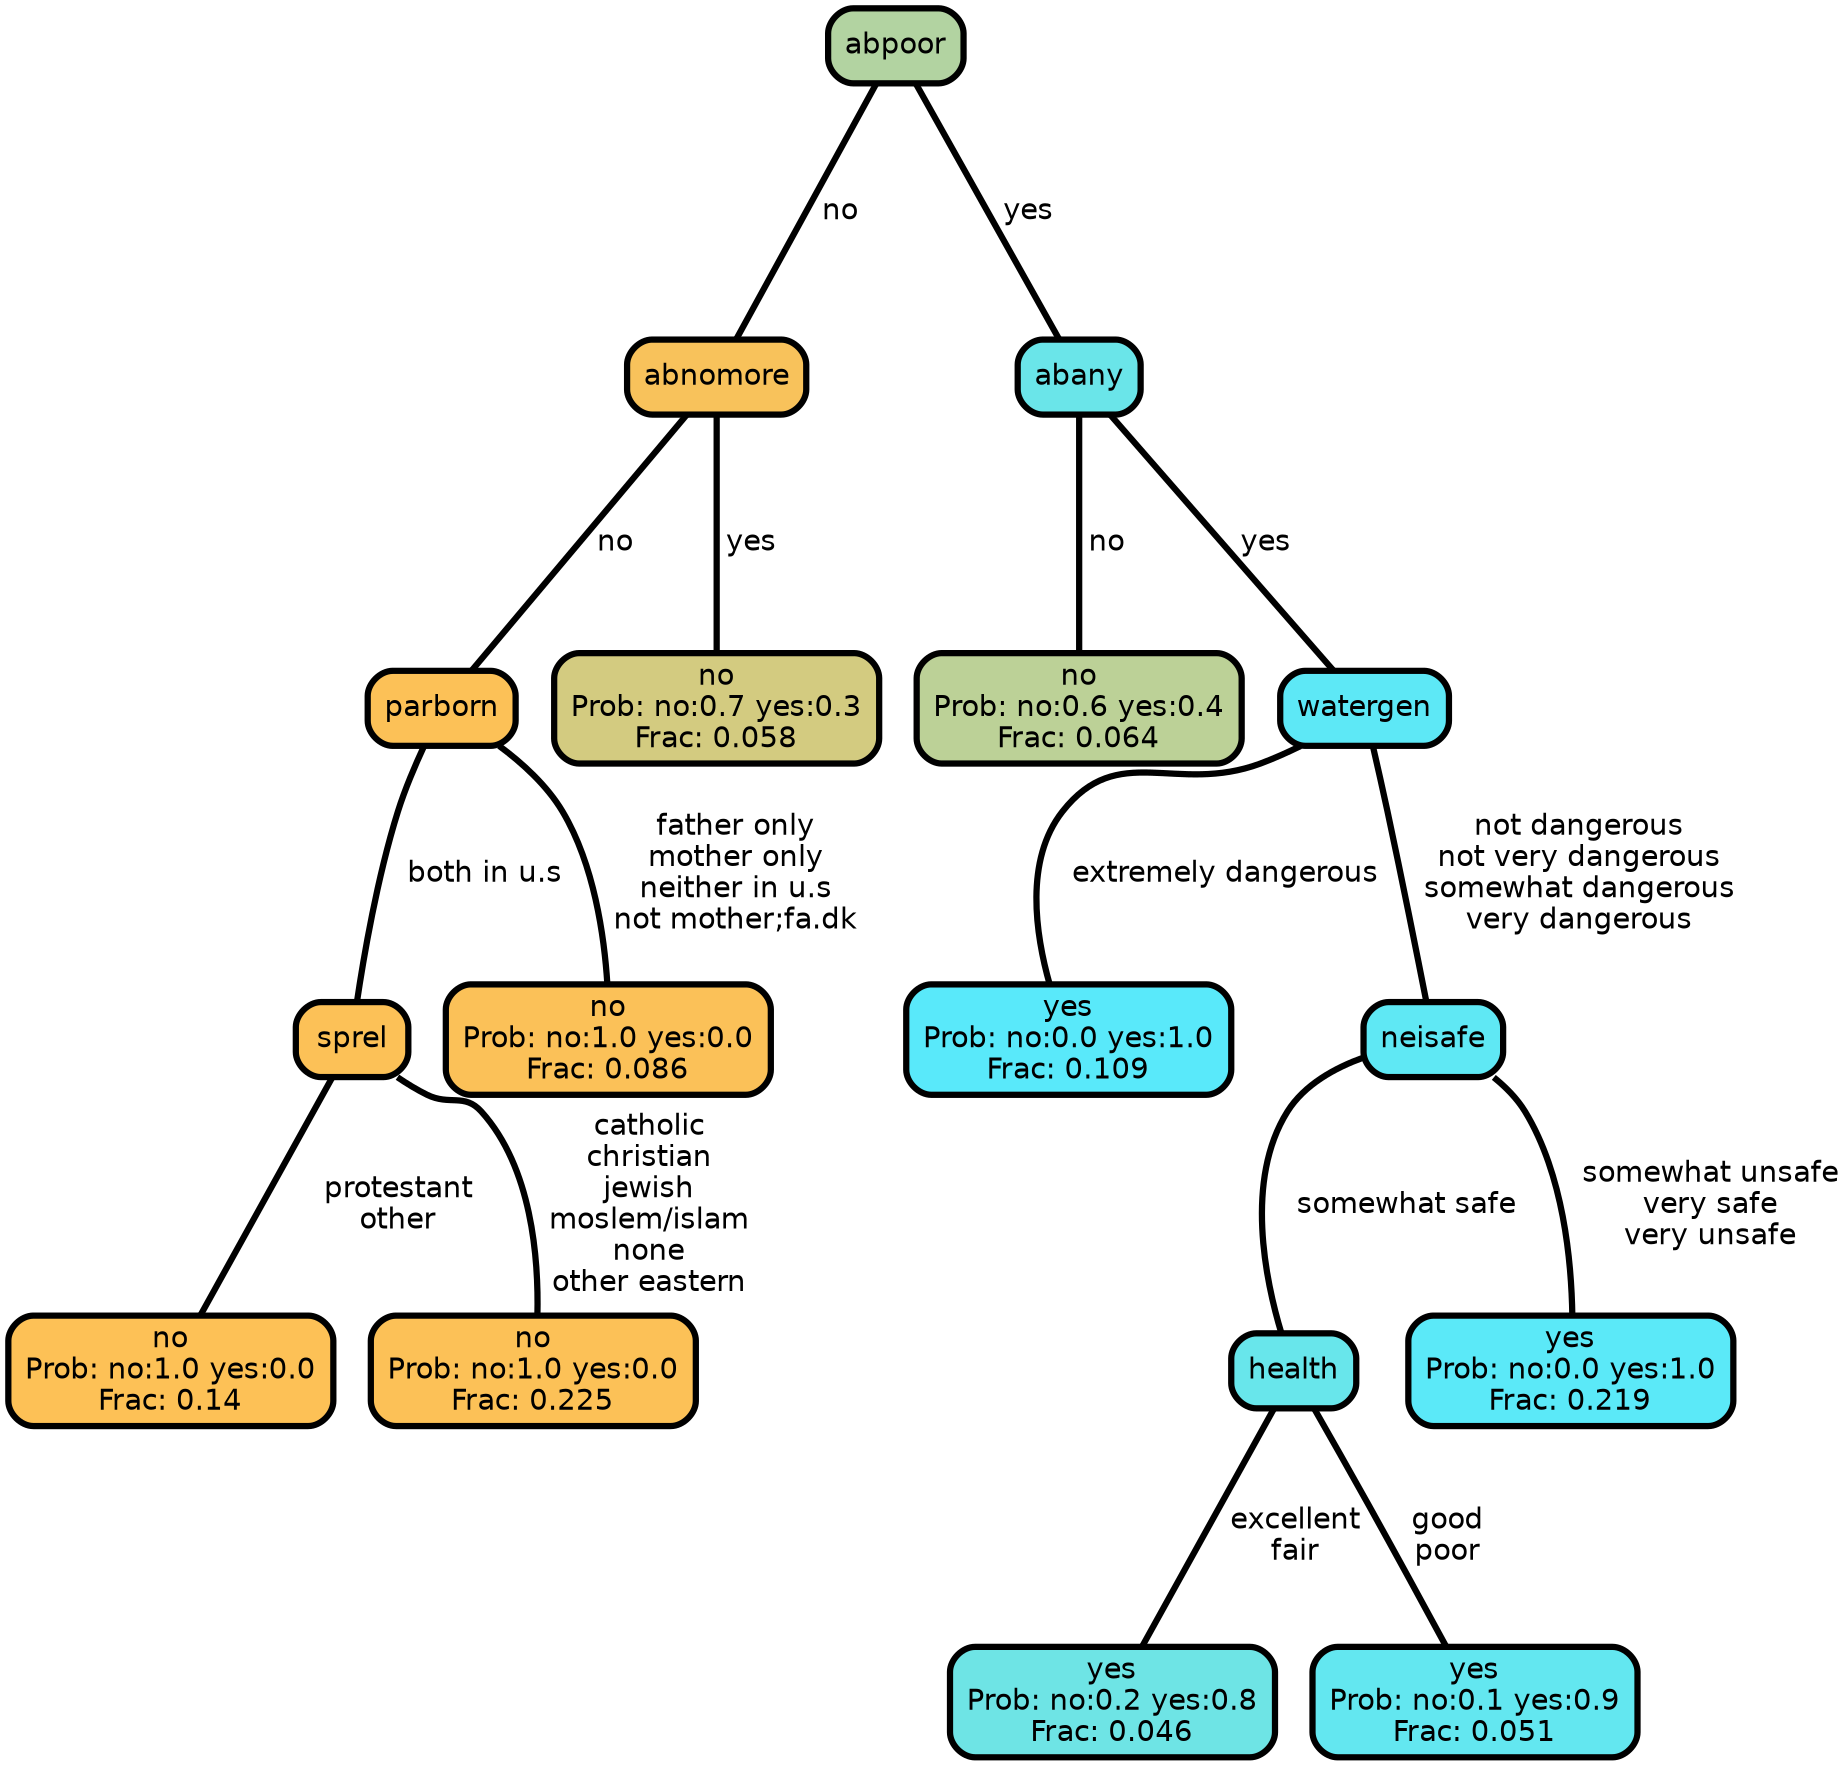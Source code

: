 graph Tree {
node [shape=box, style="filled, rounded",color="black",penwidth="3",fontcolor="black",                 fontname=helvetica] ;
graph [ranksep="0 equally", splines=straight,                 bgcolor=transparent, dpi=200] ;
edge [fontname=helvetica, color=black] ;
0 [label="no
Prob: no:1.0 yes:0.0
Frac: 0.14", fillcolor="#fdc156"] ;
1 [label="sprel", fillcolor="#fcc157"] ;
2 [label="no
Prob: no:1.0 yes:0.0
Frac: 0.225", fillcolor="#fcc157"] ;
3 [label="parborn", fillcolor="#fcc157"] ;
4 [label="no
Prob: no:1.0 yes:0.0
Frac: 0.086", fillcolor="#fbc158"] ;
5 [label="abnomore", fillcolor="#f8c25b"] ;
6 [label="no
Prob: no:0.7 yes:0.3
Frac: 0.058", fillcolor="#d3cb80"] ;
7 [label="abpoor", fillcolor="#b2d3a1"] ;
8 [label="no
Prob: no:0.6 yes:0.4
Frac: 0.064", fillcolor="#bcd197"] ;
9 [label="abany", fillcolor="#6ae5e9"] ;
10 [label="yes
Prob: no:0.0 yes:1.0
Frac: 0.109", fillcolor="#59e9fa"] ;
11 [label="watergen", fillcolor="#5de8f6"] ;
12 [label="yes
Prob: no:0.2 yes:0.8
Frac: 0.046", fillcolor="#6ee4e5"] ;
13 [label="health", fillcolor="#68e6eb"] ;
14 [label="yes
Prob: no:0.1 yes:0.9
Frac: 0.051", fillcolor="#63e7f0"] ;
15 [label="neisafe", fillcolor="#5fe8f4"] ;
16 [label="yes
Prob: no:0.0 yes:1.0
Frac: 0.219", fillcolor="#5be9f8"] ;
1 -- 0 [label=" protestant\n other",penwidth=3] ;
1 -- 2 [label=" catholic\n christian\n jewish\n moslem/islam\n none\n other eastern",penwidth=3] ;
3 -- 1 [label=" both in u.s",penwidth=3] ;
3 -- 4 [label=" father only\n mother only\n neither in u.s\n not mother;fa.dk",penwidth=3] ;
5 -- 3 [label=" no",penwidth=3] ;
5 -- 6 [label=" yes",penwidth=3] ;
7 -- 5 [label=" no",penwidth=3] ;
7 -- 9 [label=" yes",penwidth=3] ;
9 -- 8 [label=" no",penwidth=3] ;
9 -- 11 [label=" yes",penwidth=3] ;
11 -- 10 [label=" extremely dangerous",penwidth=3] ;
11 -- 15 [label=" not dangerous\n not very dangerous\n somewhat dangerous\n very dangerous",penwidth=3] ;
13 -- 12 [label=" excellent\n fair",penwidth=3] ;
13 -- 14 [label=" good\n poor",penwidth=3] ;
15 -- 13 [label=" somewhat safe",penwidth=3] ;
15 -- 16 [label=" somewhat unsafe\n very safe\n very unsafe",penwidth=3] ;
{rank = same;}}